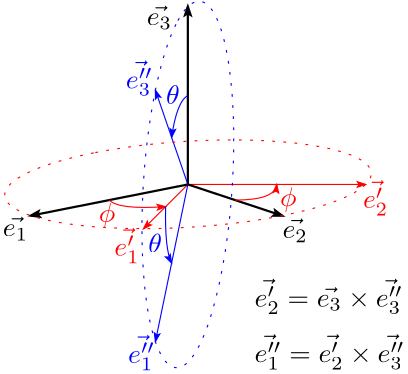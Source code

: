 <?xml version="1.0"?>
<!DOCTYPE ipe SYSTEM "ipe.dtd">
<ipe version="70107" creator="Ipe 7.1.7">
<info created="D:20151019173501" modified="D:20151020114553"/>
<ipestyle name="basic">
<symbol name="arrow/arc(spx)">
<path stroke="sym-stroke" fill="sym-stroke" pen="sym-pen">
0 0 m
-1 0.333 l
-1 -0.333 l
h
</path>
</symbol>
<symbol name="arrow/farc(spx)">
<path stroke="sym-stroke" fill="white" pen="sym-pen">
0 0 m
-1 0.333 l
-1 -0.333 l
h
</path>
</symbol>
<symbol name="arrow/ptarc(spx)">
<path stroke="sym-stroke" fill="sym-stroke" pen="sym-pen">
0 0 m
-1 0.333 l
-0.8 0 l
-1 -0.333 l
h
</path>
</symbol>
<symbol name="arrow/fptarc(spx)">
<path stroke="sym-stroke" fill="white" pen="sym-pen">
0 0 m
-1 0.333 l
-0.8 0 l
-1 -0.333 l
h
</path>
</symbol>
<symbol name="mark/circle(sx)" transformations="translations">
<path fill="sym-stroke">
0.6 0 0 0.6 0 0 e
0.4 0 0 0.4 0 0 e
</path>
</symbol>
<symbol name="mark/disk(sx)" transformations="translations">
<path fill="sym-stroke">
0.6 0 0 0.6 0 0 e
</path>
</symbol>
<symbol name="mark/fdisk(sfx)" transformations="translations">
<group>
<path fill="sym-fill">
0.5 0 0 0.5 0 0 e
</path>
<path fill="sym-stroke" fillrule="eofill">
0.6 0 0 0.6 0 0 e
0.4 0 0 0.4 0 0 e
</path>
</group>
</symbol>
<symbol name="mark/box(sx)" transformations="translations">
<path fill="sym-stroke" fillrule="eofill">
-0.6 -0.6 m
0.6 -0.6 l
0.6 0.6 l
-0.6 0.6 l
h
-0.4 -0.4 m
0.4 -0.4 l
0.4 0.4 l
-0.4 0.4 l
h
</path>
</symbol>
<symbol name="mark/square(sx)" transformations="translations">
<path fill="sym-stroke">
-0.6 -0.6 m
0.6 -0.6 l
0.6 0.6 l
-0.6 0.6 l
h
</path>
</symbol>
<symbol name="mark/fsquare(sfx)" transformations="translations">
<group>
<path fill="sym-fill">
-0.5 -0.5 m
0.5 -0.5 l
0.5 0.5 l
-0.5 0.5 l
h
</path>
<path fill="sym-stroke" fillrule="eofill">
-0.6 -0.6 m
0.6 -0.6 l
0.6 0.6 l
-0.6 0.6 l
h
-0.4 -0.4 m
0.4 -0.4 l
0.4 0.4 l
-0.4 0.4 l
h
</path>
</group>
</symbol>
<symbol name="mark/cross(sx)" transformations="translations">
<group>
<path fill="sym-stroke">
-0.43 -0.57 m
0.57 0.43 l
0.43 0.57 l
-0.57 -0.43 l
h
</path>
<path fill="sym-stroke">
-0.43 0.57 m
0.57 -0.43 l
0.43 -0.57 l
-0.57 0.43 l
h
</path>
</group>
</symbol>
<symbol name="arrow/fnormal(spx)">
<path stroke="sym-stroke" fill="white" pen="sym-pen">
0 0 m
-1 0.333 l
-1 -0.333 l
h
</path>
</symbol>
<symbol name="arrow/pointed(spx)">
<path stroke="sym-stroke" fill="sym-stroke" pen="sym-pen">
0 0 m
-1 0.333 l
-0.8 0 l
-1 -0.333 l
h
</path>
</symbol>
<symbol name="arrow/fpointed(spx)">
<path stroke="sym-stroke" fill="white" pen="sym-pen">
0 0 m
-1 0.333 l
-0.8 0 l
-1 -0.333 l
h
</path>
</symbol>
<symbol name="arrow/linear(spx)">
<path stroke="sym-stroke" pen="sym-pen">
-1 0.333 m
0 0 l
-1 -0.333 l
</path>
</symbol>
<symbol name="arrow/fdouble(spx)">
<path stroke="sym-stroke" fill="white" pen="sym-pen">
0 0 m
-1 0.333 l
-1 -0.333 l
h
-1 0 m
-2 0.333 l
-2 -0.333 l
h
</path>
</symbol>
<symbol name="arrow/double(spx)">
<path stroke="sym-stroke" fill="sym-stroke" pen="sym-pen">
0 0 m
-1 0.333 l
-1 -0.333 l
h
-1 0 m
-2 0.333 l
-2 -0.333 l
h
</path>
</symbol>
<pen name="heavier" value="0.8"/>
<pen name="fat" value="1.2"/>
<pen name="ultrafat" value="2"/>
<symbolsize name="large" value="5"/>
<symbolsize name="small" value="2"/>
<symbolsize name="tiny" value="1.1"/>
<arrowsize name="large" value="10"/>
<arrowsize name="small" value="5"/>
<arrowsize name="tiny" value="3"/>
<color name="red" value="1 0 0"/>
<color name="green" value="0 1 0"/>
<color name="blue" value="0 0 1"/>
<color name="yellow" value="1 1 0"/>
<color name="orange" value="1 0.647 0"/>
<color name="gold" value="1 0.843 0"/>
<color name="purple" value="0.627 0.125 0.941"/>
<color name="gray" value="0.745"/>
<color name="brown" value="0.647 0.165 0.165"/>
<color name="navy" value="0 0 0.502"/>
<color name="pink" value="1 0.753 0.796"/>
<color name="seagreen" value="0.18 0.545 0.341"/>
<color name="turquoise" value="0.251 0.878 0.816"/>
<color name="violet" value="0.933 0.51 0.933"/>
<color name="darkblue" value="0 0 0.545"/>
<color name="darkcyan" value="0 0.545 0.545"/>
<color name="darkgray" value="0.663"/>
<color name="darkgreen" value="0 0.392 0"/>
<color name="darkmagenta" value="0.545 0 0.545"/>
<color name="darkorange" value="1 0.549 0"/>
<color name="darkred" value="0.545 0 0"/>
<color name="lightblue" value="0.678 0.847 0.902"/>
<color name="lightcyan" value="0.878 1 1"/>
<color name="lightgray" value="0.827"/>
<color name="lightgreen" value="0.565 0.933 0.565"/>
<color name="lightyellow" value="1 1 0.878"/>
<dashstyle name="dashed" value="[4] 0"/>
<dashstyle name="dotted" value="[1 3] 0"/>
<dashstyle name="dash dotted" value="[4 2 1 2] 0"/>
<dashstyle name="dash dot dotted" value="[4 2 1 2 1 2] 0"/>
<textsize name="large" value="\large"/>
<textsize name="Large" value="\Large"/>
<textsize name="LARGE" value="\LARGE"/>
<textsize name="huge" value="\huge"/>
<textsize name="Huge" value="\Huge"/>
<textsize name="small" value="\small"/>
<textsize name="footnote" value="\footnotesize"/>
<textsize name="tiny" value="\tiny"/>
<textstyle name="center" begin="\begin{center}" end="\end{center}"/>
<textstyle name="itemize" begin="\begin{itemize}" end="\end{itemize}"/>
<textstyle name="item" begin="\begin{itemize}\item{}" end="\end{itemize}"/>
<gridsize name="4 pts" value="4"/>
<gridsize name="8 pts (~3 mm)" value="8"/>
<gridsize name="16 pts (~6 mm)" value="16"/>
<gridsize name="32 pts (~12 mm)" value="32"/>
<gridsize name="10 pts (~3.5 mm)" value="10"/>
<gridsize name="20 pts (~7 mm)" value="20"/>
<gridsize name="14 pts (~5 mm)" value="14"/>
<gridsize name="28 pts (~10 mm)" value="28"/>
<gridsize name="56 pts (~20 mm)" value="56"/>
<anglesize name="90 deg" value="90"/>
<anglesize name="60 deg" value="60"/>
<anglesize name="45 deg" value="45"/>
<anglesize name="30 deg" value="30"/>
<anglesize name="22.5 deg" value="22.5"/>
<tiling name="falling" angle="-60" step="4" width="1"/>
<tiling name="rising" angle="30" step="4" width="1"/>
</ipestyle>
<page>
<layer name="alpha"/>
<view layers="alpha" active="alpha"/>
<path layer="alpha" stroke="black" pen="heavier" join="0" arrow="pointed/tiny">
256 528 m
256 592 l
</path>
<path stroke="red" join="0" arrow="pointed/tiny">
256 528 m
240 512 l
</path>
<path stroke="red" join="0" arrow="pointed/tiny">
256 528 m
320 528 l
</path>
<path stroke="blue" join="0" arrow="pointed/tiny">
256 528 m
244.314 561.915 l
</path>
<path stroke="blue" join="0" arrow="pointed/tiny">
256 528 m
244.314 471.426 l
</path>
<path stroke="black" pen="heavier" join="0" arrow="pointed/tiny">
256 528 m
199.476 516.773 l
</path>
<path stroke="black" pen="heavier" join="0" arrow="pointed/tiny">
256 528 m
289.982 516.745 l
</path>
<path matrix="-0.0668072 0.901029 -0.249437 -0.50017 396.823 545.406" stroke="blue" dash="dotted" join="0">
64 0 0 64 256 496 e
</path>
<path matrix="-0.530082 0.176774 -0.883971 -0.176317 830.2 570.256" stroke="red" dash="dotted" join="0">
64 0 0 64 256 496 e
</path>
<path stroke="red" join="0" arrow="pointed/tiny">
227.738 522.386 m
230.869 518.868
248 520 c
</path>
<path stroke="red" join="0" arrow="pointed/tiny">
272.991 522.373 m
287.428 522.39
288 528 c
</path>
<path stroke="blue" join="0" arrow="pointed/tiny">
256 560 m
252.001 557.817
250.157 544.957 c
</path>
<path stroke="blue" join="0" arrow="pointed/tiny">
248 520 m
247.65 504.573
250.157 499.713 c
</path>
<text matrix="1 0 0 1 17.5139 -2.27894" transformations="translations" pos="223.652 587.582" stroke="black" type="label" width="9.108" height="7.122" depth="1.49" valign="baseline">$\vec{e_3}$</text>
<text matrix="1 0 0 1 -34.2789 -78.2789" transformations="translations" pos="223.652 587.582" stroke="black" type="label" width="9.108" height="7.122" depth="1.49" valign="baseline">$\vec{e_1}$</text>
<text matrix="1 0 0 1 66.4063 -78.9005" transformations="translations" pos="223.652 587.582" stroke="black" type="label" width="9.108" height="7.122" depth="1.49" valign="baseline">$\vec{e_2}$</text>
<text matrix="1 0 0 1 10.0104 -25.008" transformations="translations" pos="223.652 587.582" stroke="blue" type="label" width="9.731" height="10.141" depth="2.65" valign="baseline">$\vec{e_3&apos;&apos;}$</text>
<text matrix="1 0 0 1 10.8391 -123.831" transformations="translations" pos="223.652 587.582" stroke="blue" type="label" width="9.731" height="10.141" depth="2.65" valign="baseline">$\vec{e_1&apos;&apos;}$</text>
<text matrix="1 0 0 1 5.8669 -85.2962" transformations="translations" pos="223.652 587.582" stroke="red" type="label" width="9.108" height="10.141" depth="2.65" valign="baseline">$\vec{e_1&apos;}$</text>
<text matrix="1 0 0 1 95.367 -68.1006" transformations="translations" pos="223.652 587.582" stroke="red" type="label" width="9.108" height="10.141" depth="2.65" valign="baseline">$\vec{e_2&apos;}$</text>
<text matrix="1 0 0 1 24.5128 -30.6017" transformations="translations" pos="223.652 587.582" stroke="blue" type="label" width="4.954" height="6.918" depth="0" valign="baseline">$\theta$</text>
<text matrix="1 0 0 1 18.0903 -84.0532" transformations="translations" pos="223.652 587.582" stroke="blue" type="label" width="4.954" height="6.918" depth="0" valign="baseline">$\theta$</text>
<text matrix="1 0 0 1 0.273144 -73.0729" transformations="translations" pos="223.652 587.582" stroke="red" type="label" width="5.936" height="6.926" depth="1.93" valign="baseline">$\phi$</text>
<text matrix="1 0 0 1 65.5337 -67.4791" transformations="translations" pos="223.652 587.582" stroke="red" type="label" width="5.936" height="6.926" depth="1.93" valign="baseline">$\phi$</text>
<text matrix="1 0 0 1 -56 -60" transformations="translations" pos="336 544" stroke="black" type="label" width="53.407" height="10.141" depth="2.65" valign="baseline">$\vec{e_2&apos;}=\vec{e_3}\times\vec{e_3&apos;&apos;}$</text>
<text matrix="1 0 0 1 -56 -48" transformations="translations" pos="336 512" stroke="black" type="label" width="54.03" height="10.141" depth="2.65" valign="baseline">$\vec{e_1&apos;&apos;}=\vec{e_2&apos;}\times\vec{e_3&apos;&apos;}$</text>
</page>
</ipe>
